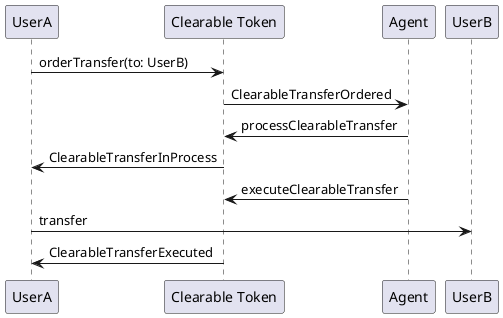 @startuml
UserA -> "Clearable Token": orderTransfer(to: UserB)
"Clearable Token" -> Agent: ClearableTransferOrdered
Agent-> "Clearable Token" : processClearableTransfer
"Clearable Token" -> UserA: ClearableTransferInProcess
Agent-> "Clearable Token" : executeClearableTransfer
UserA -> UserB: transfer
"Clearable Token" -> UserA: ClearableTransferExecuted
@enduml
